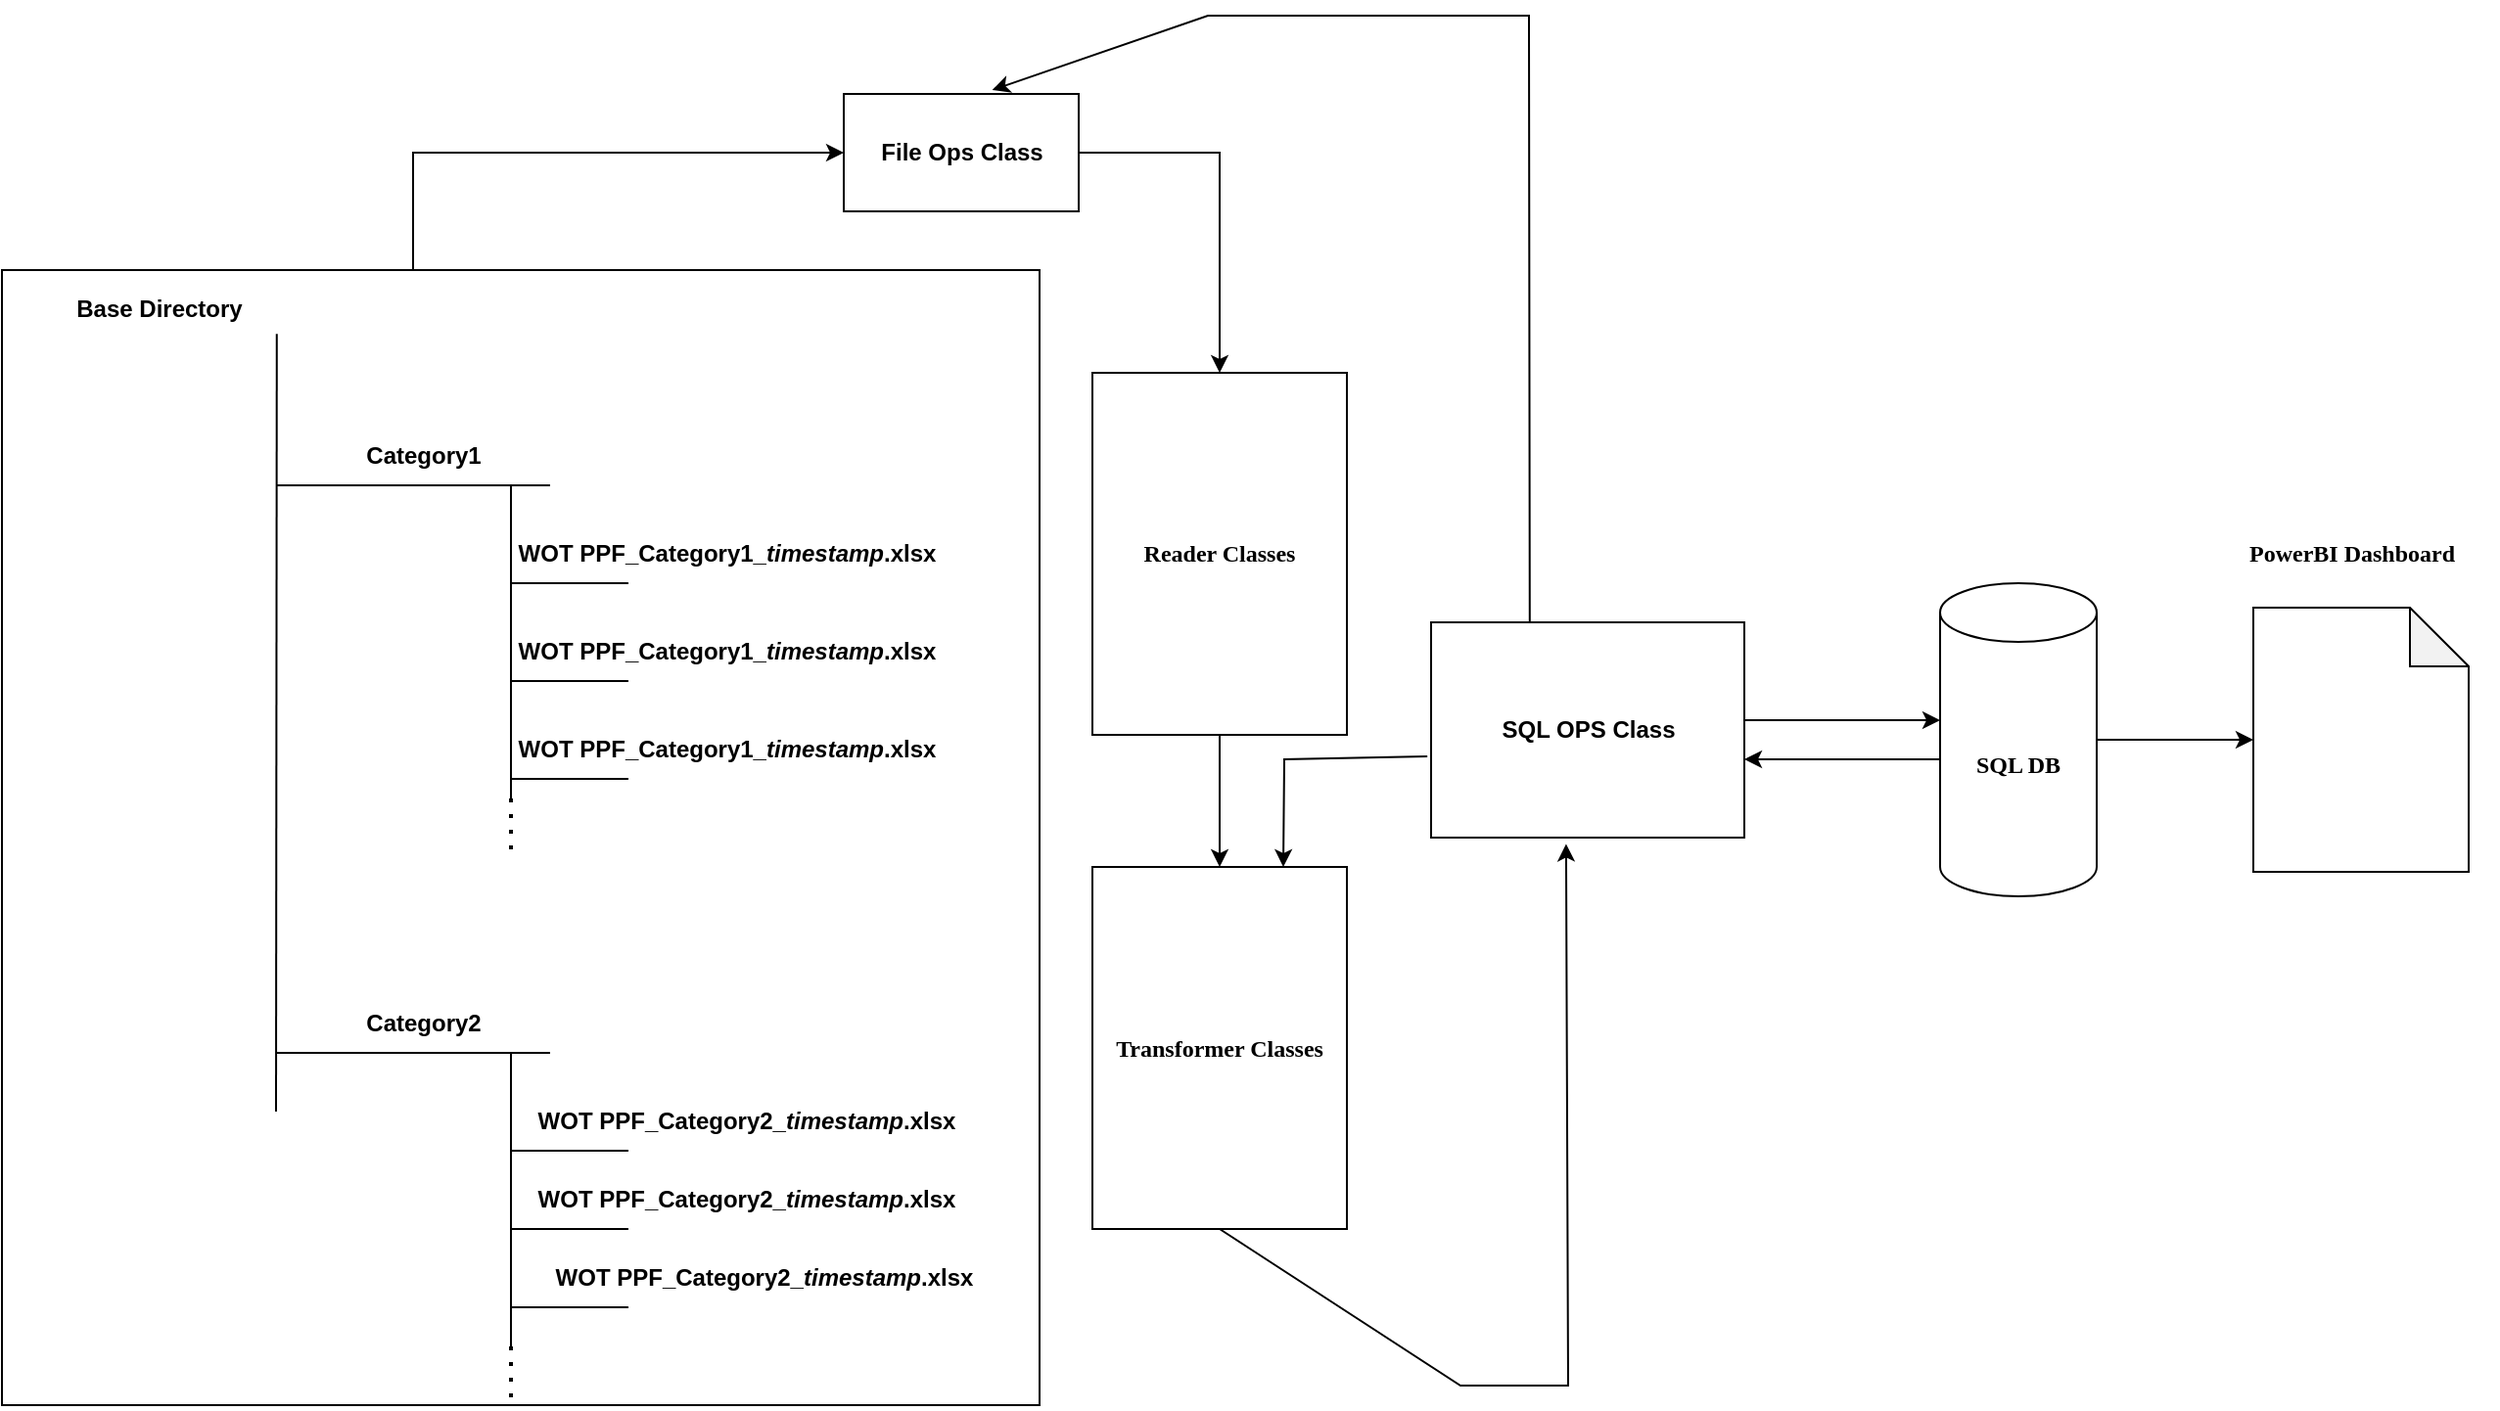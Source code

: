 <mxfile version="20.8.23" type="github">
  <diagram name="Page-1" id="Mlz-E-LMVPvT7MCsBb7x">
    <mxGraphModel dx="1843" dy="830" grid="1" gridSize="10" guides="1" tooltips="1" connect="1" arrows="1" fold="1" page="1" pageScale="1" pageWidth="827" pageHeight="1169" math="0" shadow="0">
      <root>
        <mxCell id="0" />
        <mxCell id="1" parent="0" />
        <mxCell id="ha2R5BEODti1fyRFAgqo-26" value="" style="rounded=0;whiteSpace=wrap;html=1;fontFamily=Verdana;" vertex="1" parent="1">
          <mxGeometry x="140" y="170" width="530" height="580" as="geometry" />
        </mxCell>
        <mxCell id="ha2R5BEODti1fyRFAgqo-4" value="&lt;b&gt;Base Directory&lt;/b&gt;" style="text;html=1;align=center;verticalAlign=middle;resizable=0;points=[];autosize=1;strokeColor=none;fillColor=none;" vertex="1" parent="1">
          <mxGeometry x="165" y="175" width="110" height="30" as="geometry" />
        </mxCell>
        <mxCell id="ha2R5BEODti1fyRFAgqo-5" value="" style="endArrow=none;html=1;rounded=0;entryX=1.049;entryY=0.92;entryDx=0;entryDy=0;entryPerimeter=0;" edge="1" parent="1" target="ha2R5BEODti1fyRFAgqo-4">
          <mxGeometry width="50" height="50" relative="1" as="geometry">
            <mxPoint x="280" y="600" as="sourcePoint" />
            <mxPoint x="270" y="260" as="targetPoint" />
          </mxGeometry>
        </mxCell>
        <mxCell id="ha2R5BEODti1fyRFAgqo-6" value="" style="endArrow=none;html=1;rounded=0;" edge="1" parent="1">
          <mxGeometry width="50" height="50" relative="1" as="geometry">
            <mxPoint x="280" y="280" as="sourcePoint" />
            <mxPoint x="420" y="280" as="targetPoint" />
          </mxGeometry>
        </mxCell>
        <mxCell id="ha2R5BEODti1fyRFAgqo-7" value="" style="endArrow=none;html=1;rounded=0;" edge="1" parent="1">
          <mxGeometry width="50" height="50" relative="1" as="geometry">
            <mxPoint x="400" y="440" as="sourcePoint" />
            <mxPoint x="400" y="280" as="targetPoint" />
          </mxGeometry>
        </mxCell>
        <mxCell id="ha2R5BEODti1fyRFAgqo-8" value="" style="endArrow=none;html=1;rounded=0;" edge="1" parent="1">
          <mxGeometry width="50" height="50" relative="1" as="geometry">
            <mxPoint x="400" y="330" as="sourcePoint" />
            <mxPoint x="460" y="330" as="targetPoint" />
          </mxGeometry>
        </mxCell>
        <mxCell id="ha2R5BEODti1fyRFAgqo-9" value="" style="endArrow=none;html=1;rounded=0;" edge="1" parent="1">
          <mxGeometry width="50" height="50" relative="1" as="geometry">
            <mxPoint x="400" y="380" as="sourcePoint" />
            <mxPoint x="460" y="380" as="targetPoint" />
          </mxGeometry>
        </mxCell>
        <mxCell id="ha2R5BEODti1fyRFAgqo-10" value="" style="endArrow=none;html=1;rounded=0;" edge="1" parent="1">
          <mxGeometry width="50" height="50" relative="1" as="geometry">
            <mxPoint x="400" y="430" as="sourcePoint" />
            <mxPoint x="460" y="430" as="targetPoint" />
          </mxGeometry>
        </mxCell>
        <mxCell id="ha2R5BEODti1fyRFAgqo-11" value="" style="endArrow=none;html=1;rounded=0;" edge="1" parent="1">
          <mxGeometry width="50" height="50" relative="1" as="geometry">
            <mxPoint x="400" y="720" as="sourcePoint" />
            <mxPoint x="400" y="570" as="targetPoint" />
          </mxGeometry>
        </mxCell>
        <mxCell id="ha2R5BEODti1fyRFAgqo-12" value="" style="endArrow=none;html=1;rounded=0;" edge="1" parent="1">
          <mxGeometry width="50" height="50" relative="1" as="geometry">
            <mxPoint x="400" y="620" as="sourcePoint" />
            <mxPoint x="460" y="620" as="targetPoint" />
          </mxGeometry>
        </mxCell>
        <mxCell id="ha2R5BEODti1fyRFAgqo-13" value="" style="endArrow=none;html=1;rounded=0;" edge="1" parent="1">
          <mxGeometry width="50" height="50" relative="1" as="geometry">
            <mxPoint x="400" y="660" as="sourcePoint" />
            <mxPoint x="460" y="660" as="targetPoint" />
          </mxGeometry>
        </mxCell>
        <mxCell id="ha2R5BEODti1fyRFAgqo-14" value="" style="endArrow=none;html=1;rounded=0;" edge="1" parent="1">
          <mxGeometry width="50" height="50" relative="1" as="geometry">
            <mxPoint x="400" y="700" as="sourcePoint" />
            <mxPoint x="460" y="700" as="targetPoint" />
          </mxGeometry>
        </mxCell>
        <mxCell id="ha2R5BEODti1fyRFAgqo-15" value="" style="endArrow=none;html=1;rounded=0;" edge="1" parent="1">
          <mxGeometry width="50" height="50" relative="1" as="geometry">
            <mxPoint x="280" y="570" as="sourcePoint" />
            <mxPoint x="420" y="570" as="targetPoint" />
          </mxGeometry>
        </mxCell>
        <mxCell id="ha2R5BEODti1fyRFAgqo-16" value="" style="endArrow=none;dashed=1;html=1;dashPattern=1 3;strokeWidth=2;rounded=0;" edge="1" parent="1">
          <mxGeometry width="50" height="50" relative="1" as="geometry">
            <mxPoint x="400" y="720" as="sourcePoint" />
            <mxPoint x="400" y="750" as="targetPoint" />
          </mxGeometry>
        </mxCell>
        <mxCell id="ha2R5BEODti1fyRFAgqo-17" value="" style="endArrow=none;dashed=1;html=1;dashPattern=1 3;strokeWidth=2;rounded=0;" edge="1" parent="1">
          <mxGeometry width="50" height="50" relative="1" as="geometry">
            <mxPoint x="400" y="440" as="sourcePoint" />
            <mxPoint x="400" y="470" as="targetPoint" />
          </mxGeometry>
        </mxCell>
        <mxCell id="ha2R5BEODti1fyRFAgqo-18" value="&lt;b&gt;Category1&lt;/b&gt;" style="text;html=1;align=center;verticalAlign=middle;resizable=0;points=[];autosize=1;strokeColor=none;fillColor=none;" vertex="1" parent="1">
          <mxGeometry x="315" y="250" width="80" height="30" as="geometry" />
        </mxCell>
        <mxCell id="ha2R5BEODti1fyRFAgqo-19" value="&lt;b&gt;Category2&lt;/b&gt;" style="text;html=1;align=center;verticalAlign=middle;resizable=0;points=[];autosize=1;strokeColor=none;fillColor=none;" vertex="1" parent="1">
          <mxGeometry x="315" y="540" width="80" height="30" as="geometry" />
        </mxCell>
        <mxCell id="ha2R5BEODti1fyRFAgqo-20" value="&lt;b&gt;WOT PPF_Category1_&lt;i style=&quot;&quot;&gt;timestamp&lt;/i&gt;.xlsx&lt;/b&gt;" style="text;html=1;align=center;verticalAlign=middle;resizable=0;points=[];autosize=1;strokeColor=none;fillColor=none;" vertex="1" parent="1">
          <mxGeometry x="395" y="300" width="230" height="30" as="geometry" />
        </mxCell>
        <mxCell id="ha2R5BEODti1fyRFAgqo-21" value="&lt;b&gt;WOT PPF_Category1_&lt;i style=&quot;&quot;&gt;timestamp&lt;/i&gt;.xlsx&lt;/b&gt;" style="text;html=1;align=center;verticalAlign=middle;resizable=0;points=[];autosize=1;strokeColor=none;fillColor=none;" vertex="1" parent="1">
          <mxGeometry x="395" y="350" width="230" height="30" as="geometry" />
        </mxCell>
        <mxCell id="ha2R5BEODti1fyRFAgqo-22" value="&lt;b&gt;WOT PPF_Category1_&lt;i style=&quot;&quot;&gt;timestamp&lt;/i&gt;.xlsx&lt;/b&gt;" style="text;html=1;align=center;verticalAlign=middle;resizable=0;points=[];autosize=1;strokeColor=none;fillColor=none;" vertex="1" parent="1">
          <mxGeometry x="395" y="400" width="230" height="30" as="geometry" />
        </mxCell>
        <mxCell id="ha2R5BEODti1fyRFAgqo-23" value="&lt;b&gt;WOT PPF_Category2_&lt;i style=&quot;&quot;&gt;timestamp&lt;/i&gt;.xlsx&lt;/b&gt;" style="text;html=1;align=center;verticalAlign=middle;resizable=0;points=[];autosize=1;strokeColor=none;fillColor=none;" vertex="1" parent="1">
          <mxGeometry x="405" y="590" width="230" height="30" as="geometry" />
        </mxCell>
        <mxCell id="ha2R5BEODti1fyRFAgqo-24" value="&lt;b&gt;WOT PPF_Category2_&lt;i style=&quot;&quot;&gt;timestamp&lt;/i&gt;.xlsx&lt;/b&gt;" style="text;html=1;align=center;verticalAlign=middle;resizable=0;points=[];autosize=1;strokeColor=none;fillColor=none;" vertex="1" parent="1">
          <mxGeometry x="405" y="630" width="230" height="30" as="geometry" />
        </mxCell>
        <mxCell id="ha2R5BEODti1fyRFAgqo-25" value="&lt;b&gt;WOT PPF_Category2_&lt;i style=&quot;&quot;&gt;timestamp&lt;/i&gt;.xlsx&lt;/b&gt;" style="text;html=1;align=center;verticalAlign=middle;resizable=0;points=[];autosize=1;strokeColor=none;fillColor=none;" vertex="1" parent="1">
          <mxGeometry x="414" y="670" width="230" height="30" as="geometry" />
        </mxCell>
        <mxCell id="ha2R5BEODti1fyRFAgqo-29" value="&lt;b&gt;Reader Classes&lt;/b&gt;" style="rounded=0;whiteSpace=wrap;html=1;fontFamily=Verdana;" vertex="1" parent="1">
          <mxGeometry x="697" y="222.5" width="130" height="185" as="geometry" />
        </mxCell>
        <mxCell id="ha2R5BEODti1fyRFAgqo-36" value="&lt;b&gt;Transformer Classes&lt;/b&gt;" style="rounded=0;whiteSpace=wrap;html=1;fontFamily=Verdana;" vertex="1" parent="1">
          <mxGeometry x="697" y="475" width="130" height="185" as="geometry" />
        </mxCell>
        <mxCell id="ha2R5BEODti1fyRFAgqo-41" value="" style="group" vertex="1" connectable="0" parent="1">
          <mxGeometry x="870" y="350" width="160" height="110" as="geometry" />
        </mxCell>
        <mxCell id="ha2R5BEODti1fyRFAgqo-37" value="" style="rounded=0;whiteSpace=wrap;html=1;fontFamily=Verdana;" vertex="1" parent="ha2R5BEODti1fyRFAgqo-41">
          <mxGeometry width="160" height="110" as="geometry" />
        </mxCell>
        <mxCell id="ha2R5BEODti1fyRFAgqo-38" value="&lt;b&gt;SQL OPS Class&lt;/b&gt;" style="text;html=1;align=center;verticalAlign=middle;resizable=0;points=[];autosize=1;strokeColor=none;fillColor=none;" vertex="1" parent="ha2R5BEODti1fyRFAgqo-41">
          <mxGeometry x="24.997" y="40" width="110" height="30" as="geometry" />
        </mxCell>
        <mxCell id="ha2R5BEODti1fyRFAgqo-51" value="" style="endArrow=classic;html=1;rounded=0;fontFamily=Verdana;entryX=1;entryY=0.636;entryDx=0;entryDy=0;entryPerimeter=0;" edge="1" parent="ha2R5BEODti1fyRFAgqo-41" target="ha2R5BEODti1fyRFAgqo-37">
          <mxGeometry width="50" height="50" relative="1" as="geometry">
            <mxPoint x="260" y="70" as="sourcePoint" />
            <mxPoint x="200" y="100" as="targetPoint" />
          </mxGeometry>
        </mxCell>
        <mxCell id="ha2R5BEODti1fyRFAgqo-43" value="" style="endArrow=classic;html=1;rounded=0;fontFamily=Verdana;entryX=0;entryY=0.5;entryDx=0;entryDy=0;" edge="1" parent="1" target="ha2R5BEODti1fyRFAgqo-32">
          <mxGeometry width="50" height="50" relative="1" as="geometry">
            <mxPoint x="350" y="170" as="sourcePoint" />
            <mxPoint x="400" y="120" as="targetPoint" />
            <Array as="points">
              <mxPoint x="350" y="110" />
            </Array>
          </mxGeometry>
        </mxCell>
        <mxCell id="ha2R5BEODti1fyRFAgqo-44" value="" style="endArrow=classic;html=1;rounded=0;fontFamily=Verdana;entryX=0.632;entryY=-0.033;entryDx=0;entryDy=0;entryPerimeter=0;exitX=0.315;exitY=0;exitDx=0;exitDy=0;exitPerimeter=0;" edge="1" parent="1" source="ha2R5BEODti1fyRFAgqo-37" target="ha2R5BEODti1fyRFAgqo-32">
          <mxGeometry width="50" height="50" relative="1" as="geometry">
            <mxPoint x="1010" y="350" as="sourcePoint" />
            <mxPoint x="890" y="450" as="targetPoint" />
            <Array as="points">
              <mxPoint x="920" y="40" />
              <mxPoint x="756" y="40" />
            </Array>
          </mxGeometry>
        </mxCell>
        <mxCell id="ha2R5BEODti1fyRFAgqo-45" value="" style="endArrow=classic;html=1;rounded=0;fontFamily=Verdana;exitX=1;exitY=0.5;exitDx=0;exitDy=0;entryX=0.5;entryY=0;entryDx=0;entryDy=0;" edge="1" parent="1" source="ha2R5BEODti1fyRFAgqo-32" target="ha2R5BEODti1fyRFAgqo-29">
          <mxGeometry width="50" height="50" relative="1" as="geometry">
            <mxPoint x="830" y="170" as="sourcePoint" />
            <mxPoint x="880" y="120" as="targetPoint" />
            <Array as="points">
              <mxPoint x="762" y="110" />
            </Array>
          </mxGeometry>
        </mxCell>
        <mxCell id="ha2R5BEODti1fyRFAgqo-46" value="" style="endArrow=classic;html=1;rounded=0;fontFamily=Verdana;exitX=0.5;exitY=1;exitDx=0;exitDy=0;entryX=0.5;entryY=0;entryDx=0;entryDy=0;" edge="1" parent="1" source="ha2R5BEODti1fyRFAgqo-29" target="ha2R5BEODti1fyRFAgqo-36">
          <mxGeometry width="50" height="50" relative="1" as="geometry">
            <mxPoint x="990" y="570" as="sourcePoint" />
            <mxPoint x="1040" y="520" as="targetPoint" />
          </mxGeometry>
        </mxCell>
        <mxCell id="ha2R5BEODti1fyRFAgqo-47" value="" style="endArrow=classic;html=1;rounded=0;fontFamily=Verdana;exitX=0.5;exitY=1;exitDx=0;exitDy=0;entryX=0.431;entryY=1.029;entryDx=0;entryDy=0;entryPerimeter=0;" edge="1" parent="1" source="ha2R5BEODti1fyRFAgqo-36" target="ha2R5BEODti1fyRFAgqo-37">
          <mxGeometry width="50" height="50" relative="1" as="geometry">
            <mxPoint x="1010" y="750" as="sourcePoint" />
            <mxPoint x="1060" y="700" as="targetPoint" />
            <Array as="points">
              <mxPoint x="885" y="740" />
              <mxPoint x="940" y="740" />
            </Array>
          </mxGeometry>
        </mxCell>
        <mxCell id="ha2R5BEODti1fyRFAgqo-48" value="" style="endArrow=classic;html=1;rounded=0;fontFamily=Verdana;entryX=0.75;entryY=0;entryDx=0;entryDy=0;exitX=-0.012;exitY=0.623;exitDx=0;exitDy=0;exitPerimeter=0;" edge="1" parent="1" source="ha2R5BEODti1fyRFAgqo-37" target="ha2R5BEODti1fyRFAgqo-36">
          <mxGeometry width="50" height="50" relative="1" as="geometry">
            <mxPoint x="1100" y="450" as="sourcePoint" />
            <mxPoint x="880" y="455" as="targetPoint" />
            <Array as="points">
              <mxPoint x="795" y="420" />
            </Array>
          </mxGeometry>
        </mxCell>
        <mxCell id="ha2R5BEODti1fyRFAgqo-49" value="" style="group" vertex="1" connectable="0" parent="1">
          <mxGeometry x="570" y="80" width="120" height="60" as="geometry" />
        </mxCell>
        <mxCell id="ha2R5BEODti1fyRFAgqo-32" value="" style="rounded=0;whiteSpace=wrap;html=1;fontFamily=Verdana;" vertex="1" parent="ha2R5BEODti1fyRFAgqo-49">
          <mxGeometry width="120" height="60" as="geometry" />
        </mxCell>
        <mxCell id="ha2R5BEODti1fyRFAgqo-30" value="&lt;b&gt;File Ops Class&lt;/b&gt;" style="text;html=1;align=center;verticalAlign=middle;resizable=0;points=[];autosize=1;strokeColor=none;fillColor=none;" vertex="1" parent="ha2R5BEODti1fyRFAgqo-49">
          <mxGeometry x="5" y="15" width="110" height="30" as="geometry" />
        </mxCell>
        <mxCell id="ha2R5BEODti1fyRFAgqo-50" value="" style="endArrow=classic;html=1;rounded=0;fontFamily=Verdana;" edge="1" parent="1">
          <mxGeometry width="50" height="50" relative="1" as="geometry">
            <mxPoint x="1030" y="400" as="sourcePoint" />
            <mxPoint x="1130" y="400" as="targetPoint" />
          </mxGeometry>
        </mxCell>
        <mxCell id="ha2R5BEODti1fyRFAgqo-52" value="&lt;b&gt;SQL DB&lt;/b&gt;" style="shape=cylinder3;whiteSpace=wrap;html=1;boundedLbl=1;backgroundOutline=1;size=15;fontFamily=Verdana;" vertex="1" parent="1">
          <mxGeometry x="1130" y="330" width="80" height="160" as="geometry" />
        </mxCell>
        <mxCell id="ha2R5BEODti1fyRFAgqo-53" value="" style="shape=note;whiteSpace=wrap;html=1;backgroundOutline=1;darkOpacity=0.05;fontFamily=Verdana;" vertex="1" parent="1">
          <mxGeometry x="1290" y="342.5" width="110" height="135" as="geometry" />
        </mxCell>
        <mxCell id="ha2R5BEODti1fyRFAgqo-54" value="&lt;b&gt;PowerBI Dashboard&lt;/b&gt;" style="text;html=1;align=center;verticalAlign=middle;resizable=0;points=[];autosize=1;strokeColor=none;fillColor=none;fontFamily=Verdana;" vertex="1" parent="1">
          <mxGeometry x="1265" y="300" width="150" height="30" as="geometry" />
        </mxCell>
        <mxCell id="ha2R5BEODti1fyRFAgqo-55" value="" style="endArrow=classic;html=1;rounded=0;fontFamily=Verdana;exitX=1;exitY=0.5;exitDx=0;exitDy=0;exitPerimeter=0;entryX=0;entryY=0.5;entryDx=0;entryDy=0;entryPerimeter=0;" edge="1" parent="1" source="ha2R5BEODti1fyRFAgqo-52" target="ha2R5BEODti1fyRFAgqo-53">
          <mxGeometry width="50" height="50" relative="1" as="geometry">
            <mxPoint x="1310" y="580" as="sourcePoint" />
            <mxPoint x="1360" y="530" as="targetPoint" />
          </mxGeometry>
        </mxCell>
      </root>
    </mxGraphModel>
  </diagram>
</mxfile>

